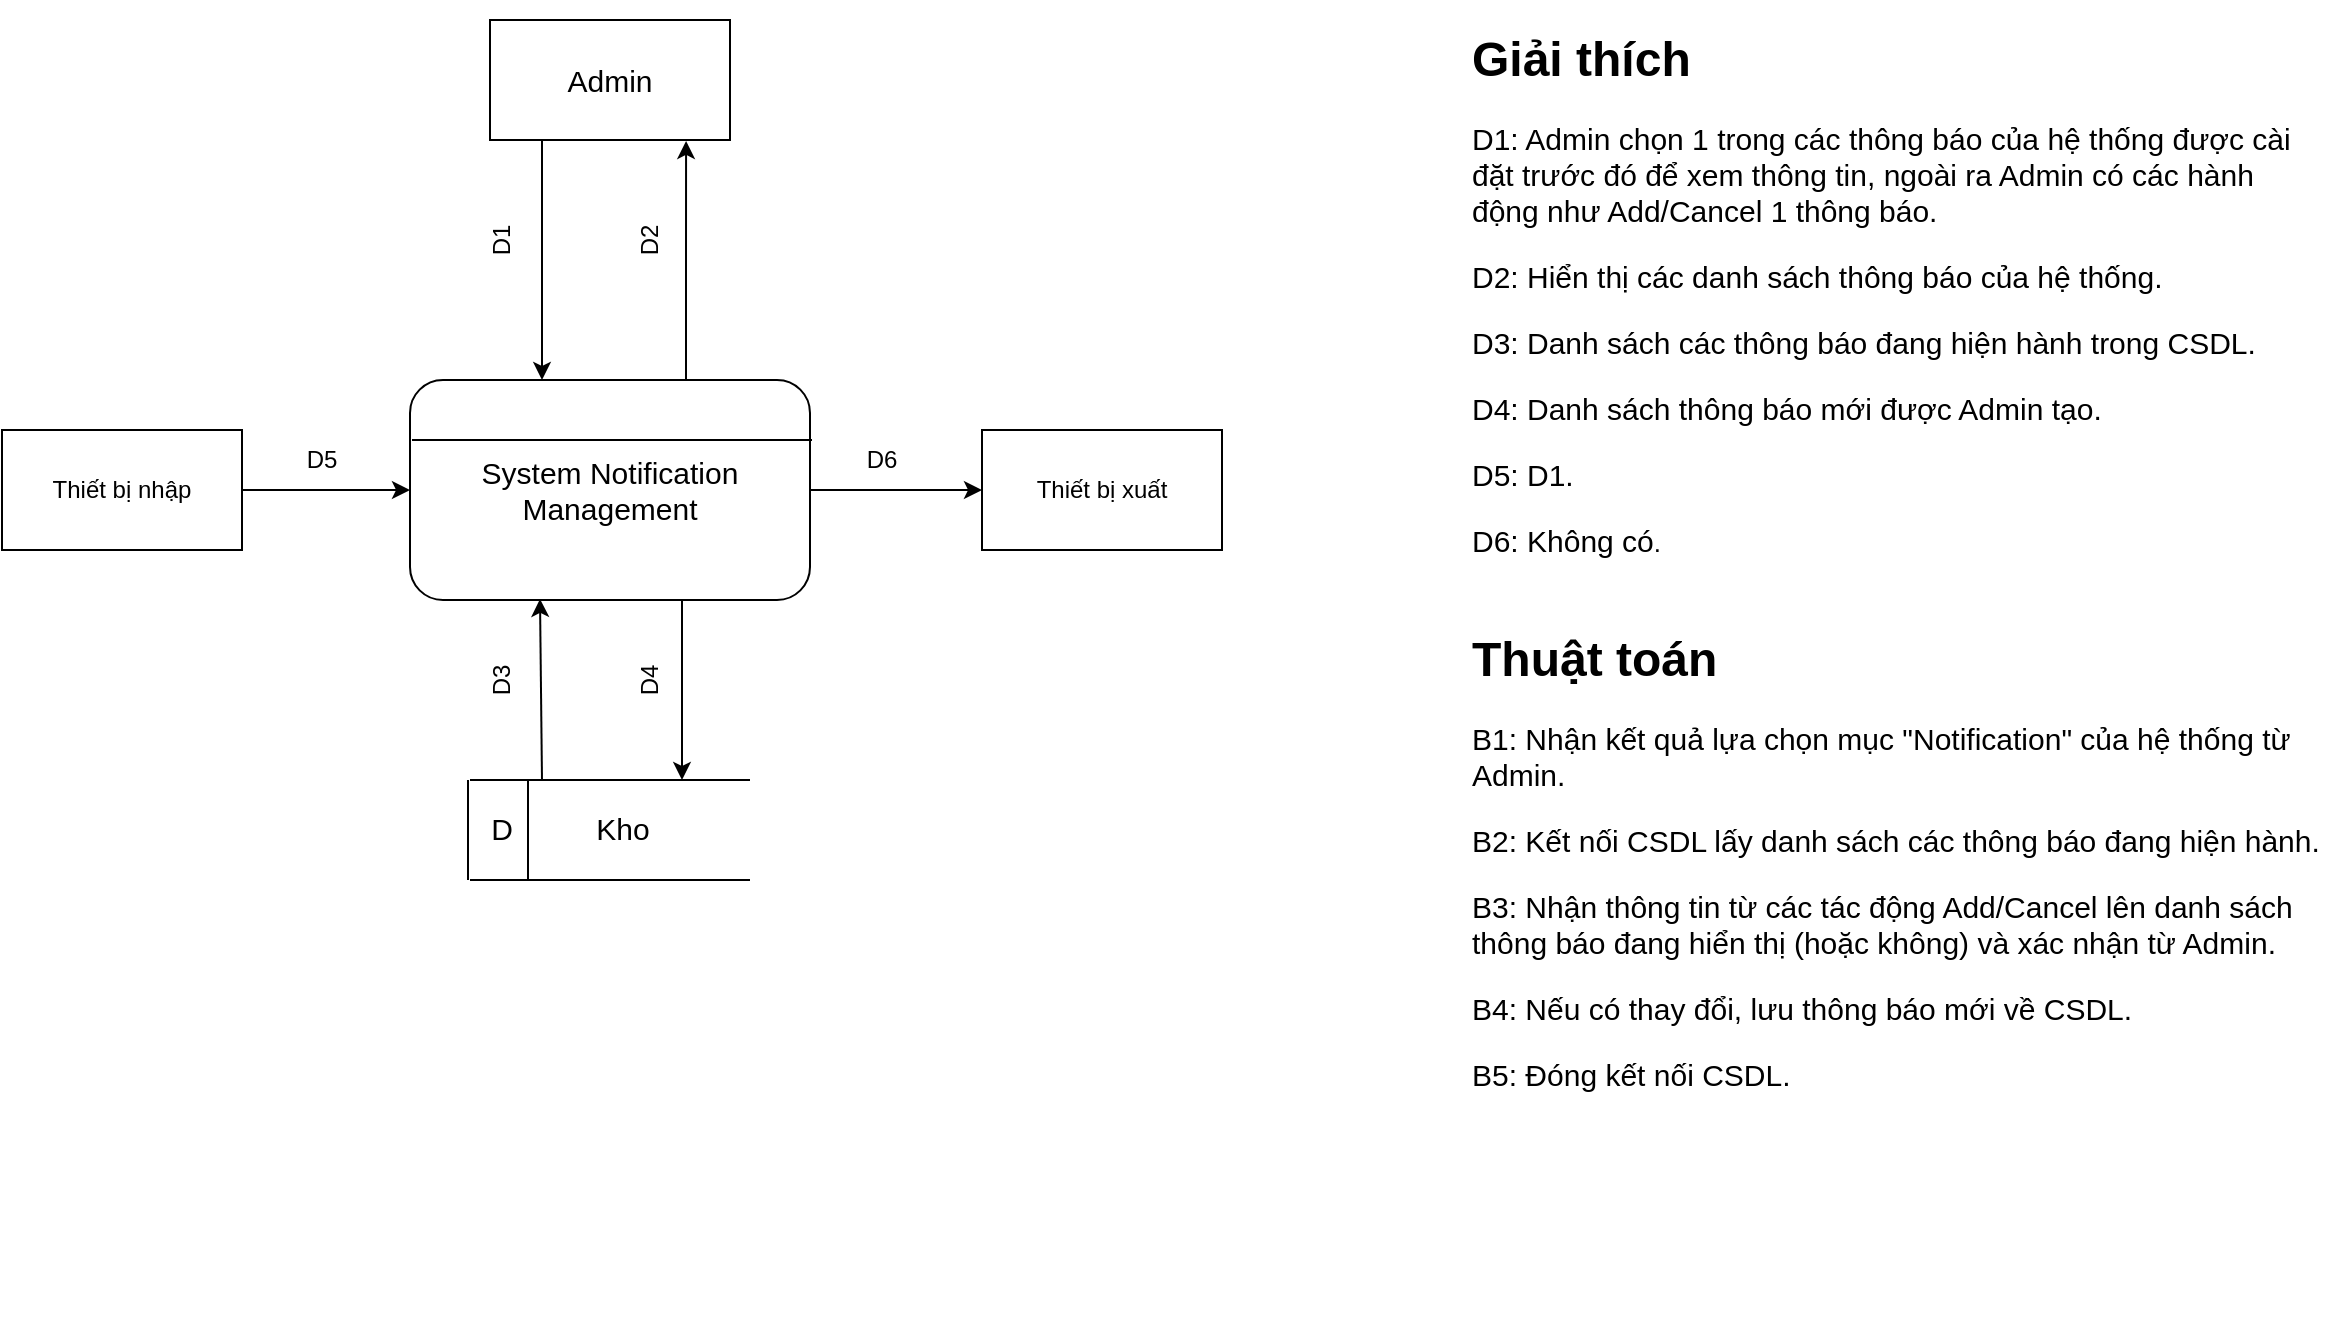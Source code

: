 <mxfile version="13.9.2" type="google"><diagram id="8VznZLHGBarVA1gozqew" name="Page-1"><mxGraphModel dx="1422" dy="697" grid="1" gridSize="10" guides="1" tooltips="1" connect="1" arrows="1" fold="1" page="1" pageScale="1" pageWidth="827" pageHeight="1169" math="0" shadow="0"><root><mxCell id="0"/><mxCell id="1" parent="0"/><mxCell id="ckim9TElo3I_6EaiNL8b-7" style="edgeStyle=orthogonalEdgeStyle;rounded=0;orthogonalLoop=1;jettySize=auto;html=1;entryX=0.33;entryY=0;entryDx=0;entryDy=0;entryPerimeter=0;" edge="1" parent="1" source="ckim9TElo3I_6EaiNL8b-1" target="ckim9TElo3I_6EaiNL8b-3"><mxGeometry relative="1" as="geometry"><Array as="points"><mxPoint x="380" y="140"/><mxPoint x="380" y="140"/></Array></mxGeometry></mxCell><mxCell id="ckim9TElo3I_6EaiNL8b-1" value="&lt;font style=&quot;font-size: 15px&quot;&gt;Admin&lt;/font&gt;" style="rounded=0;whiteSpace=wrap;html=1;" vertex="1" parent="1"><mxGeometry x="354" y="60" width="120" height="60" as="geometry"/></mxCell><mxCell id="ckim9TElo3I_6EaiNL8b-8" style="edgeStyle=orthogonalEdgeStyle;rounded=0;orthogonalLoop=1;jettySize=auto;html=1;" edge="1" parent="1" source="ckim9TElo3I_6EaiNL8b-3"><mxGeometry relative="1" as="geometry"><mxPoint x="600" y="295" as="targetPoint"/></mxGeometry></mxCell><mxCell id="ckim9TElo3I_6EaiNL8b-13" style="edgeStyle=orthogonalEdgeStyle;rounded=0;orthogonalLoop=1;jettySize=auto;html=1;" edge="1" parent="1" source="ckim9TElo3I_6EaiNL8b-3"><mxGeometry relative="1" as="geometry"><mxPoint x="450" y="440" as="targetPoint"/><Array as="points"><mxPoint x="450" y="360"/><mxPoint x="450" y="360"/></Array></mxGeometry></mxCell><mxCell id="ckim9TElo3I_6EaiNL8b-36" value="" style="edgeStyle=orthogonalEdgeStyle;rounded=0;orthogonalLoop=1;jettySize=auto;html=1;entryX=0.817;entryY=1.008;entryDx=0;entryDy=0;entryPerimeter=0;" edge="1" parent="1" source="ckim9TElo3I_6EaiNL8b-3" target="ckim9TElo3I_6EaiNL8b-1"><mxGeometry relative="1" as="geometry"><Array as="points"><mxPoint x="452" y="190"/><mxPoint x="452" y="190"/></Array></mxGeometry></mxCell><mxCell id="ckim9TElo3I_6EaiNL8b-3" value="&lt;font style=&quot;font-size: 15px&quot;&gt;System Notification Management&lt;/font&gt;" style="rounded=1;whiteSpace=wrap;html=1;" vertex="1" parent="1"><mxGeometry x="314" y="240" width="200" height="110" as="geometry"/></mxCell><mxCell id="ckim9TElo3I_6EaiNL8b-4" value="" style="endArrow=none;html=1;entryX=0.98;entryY=0.273;entryDx=0;entryDy=0;entryPerimeter=0;" edge="1" parent="1"><mxGeometry width="50" height="50" relative="1" as="geometry"><mxPoint x="315" y="270" as="sourcePoint"/><mxPoint x="515" y="270.03" as="targetPoint"/></mxGeometry></mxCell><mxCell id="ckim9TElo3I_6EaiNL8b-12" style="edgeStyle=orthogonalEdgeStyle;rounded=0;orthogonalLoop=1;jettySize=auto;html=1;" edge="1" parent="1" source="ckim9TElo3I_6EaiNL8b-9" target="ckim9TElo3I_6EaiNL8b-3"><mxGeometry relative="1" as="geometry"/></mxCell><mxCell id="ckim9TElo3I_6EaiNL8b-9" value="Thiết bị nhập" style="rounded=0;whiteSpace=wrap;html=1;" vertex="1" parent="1"><mxGeometry x="110" y="265" width="120" height="60" as="geometry"/></mxCell><mxCell id="ckim9TElo3I_6EaiNL8b-10" value="Thiết bị xuất" style="rounded=0;whiteSpace=wrap;html=1;" vertex="1" parent="1"><mxGeometry x="600" y="265" width="120" height="60" as="geometry"/></mxCell><mxCell id="ckim9TElo3I_6EaiNL8b-16" value="" style="endArrow=none;html=1;" edge="1" parent="1"><mxGeometry width="50" height="50" relative="1" as="geometry"><mxPoint x="344" y="440" as="sourcePoint"/><mxPoint x="484" y="440" as="targetPoint"/></mxGeometry></mxCell><mxCell id="ckim9TElo3I_6EaiNL8b-17" value="" style="endArrow=none;html=1;" edge="1" parent="1"><mxGeometry width="50" height="50" relative="1" as="geometry"><mxPoint x="344" y="490" as="sourcePoint"/><mxPoint x="484" y="490" as="targetPoint"/></mxGeometry></mxCell><mxCell id="ckim9TElo3I_6EaiNL8b-18" value="" style="endArrow=none;html=1;" edge="1" parent="1"><mxGeometry width="50" height="50" relative="1" as="geometry"><mxPoint x="343" y="490" as="sourcePoint"/><mxPoint x="343" y="440" as="targetPoint"/></mxGeometry></mxCell><mxCell id="ckim9TElo3I_6EaiNL8b-19" value="" style="endArrow=none;html=1;" edge="1" parent="1"><mxGeometry width="50" height="50" relative="1" as="geometry"><mxPoint x="373" y="490" as="sourcePoint"/><mxPoint x="373" y="440" as="targetPoint"/></mxGeometry></mxCell><mxCell id="ckim9TElo3I_6EaiNL8b-22" value="&lt;font style=&quot;font-size: 15px&quot;&gt;D&lt;/font&gt;" style="text;html=1;strokeColor=none;fillColor=none;align=center;verticalAlign=middle;whiteSpace=wrap;rounded=0;" vertex="1" parent="1"><mxGeometry x="340" y="454" width="40" height="20" as="geometry"/></mxCell><mxCell id="ckim9TElo3I_6EaiNL8b-23" value="&lt;font style=&quot;font-size: 15px&quot;&gt;Kho&lt;/font&gt;" style="text;html=1;align=center;verticalAlign=middle;resizable=0;points=[];autosize=1;strokeWidth=3;" vertex="1" parent="1"><mxGeometry x="400" y="454" width="40" height="20" as="geometry"/></mxCell><mxCell id="ckim9TElo3I_6EaiNL8b-25" value="D1" style="text;html=1;strokeColor=none;fillColor=none;align=center;verticalAlign=middle;whiteSpace=wrap;rounded=0;rotation=-90;" vertex="1" parent="1"><mxGeometry x="340" y="160" width="40" height="20" as="geometry"/></mxCell><mxCell id="ckim9TElo3I_6EaiNL8b-26" value="D2" style="text;html=1;strokeColor=none;fillColor=none;align=center;verticalAlign=middle;whiteSpace=wrap;rounded=0;rotation=-90;" vertex="1" parent="1"><mxGeometry x="414" y="160" width="40" height="20" as="geometry"/></mxCell><mxCell id="ckim9TElo3I_6EaiNL8b-27" value="D3" style="text;html=1;strokeColor=none;fillColor=none;align=center;verticalAlign=middle;whiteSpace=wrap;rounded=0;rotation=-90;" vertex="1" parent="1"><mxGeometry x="340" y="380" width="40" height="20" as="geometry"/></mxCell><mxCell id="ckim9TElo3I_6EaiNL8b-28" value="D4" style="text;html=1;strokeColor=none;fillColor=none;align=center;verticalAlign=middle;whiteSpace=wrap;rounded=0;rotation=-90;" vertex="1" parent="1"><mxGeometry x="414" y="380" width="40" height="20" as="geometry"/></mxCell><mxCell id="ckim9TElo3I_6EaiNL8b-30" value="D6" style="text;html=1;strokeColor=none;fillColor=none;align=center;verticalAlign=middle;whiteSpace=wrap;rounded=0;rotation=0;" vertex="1" parent="1"><mxGeometry x="530" y="270" width="40" height="20" as="geometry"/></mxCell><mxCell id="ckim9TElo3I_6EaiNL8b-31" value="D5" style="text;html=1;strokeColor=none;fillColor=none;align=center;verticalAlign=middle;whiteSpace=wrap;rounded=0;rotation=0;" vertex="1" parent="1"><mxGeometry x="250" y="270" width="40" height="20" as="geometry"/></mxCell><mxCell id="ckim9TElo3I_6EaiNL8b-33" style="edgeStyle=orthogonalEdgeStyle;rounded=0;orthogonalLoop=1;jettySize=auto;html=1;exitX=0.5;exitY=1;exitDx=0;exitDy=0;" edge="1" parent="1"><mxGeometry relative="1" as="geometry"><mxPoint x="895" y="80" as="sourcePoint"/><mxPoint x="895" y="80" as="targetPoint"/></mxGeometry></mxCell><mxCell id="ckim9TElo3I_6EaiNL8b-35" value="&lt;h1&gt;Giải thích&lt;/h1&gt;&lt;p style=&quot;font-size: 15px&quot;&gt;&lt;font style=&quot;font-size: 15px&quot;&gt;D1: Admin chọn 1 trong các thông báo của hệ thống được cài đặt trước đó để xem thông tin, ngoài ra Admin có các hành động như Add/Cancel 1 thông báo.&lt;/font&gt;&lt;/p&gt;&lt;p style=&quot;font-size: 15px&quot;&gt;&lt;font style=&quot;font-size: 15px&quot;&gt;D2: Hiển thị các danh sách thông báo của hệ thống.&lt;/font&gt;&lt;/p&gt;&lt;p style=&quot;font-size: 15px&quot;&gt;&lt;font style=&quot;font-size: 15px&quot;&gt;D3: Danh sách các thông báo đang hiện hành trong CSDL.&lt;/font&gt;&lt;/p&gt;&lt;p style=&quot;font-size: 15px&quot;&gt;&lt;font style=&quot;font-size: 15px&quot;&gt;D4: Danh sách thông báo mới được Admin tạo.&lt;/font&gt;&lt;/p&gt;&lt;p style=&quot;font-size: 15px&quot;&gt;&lt;font style=&quot;font-size: 15px&quot;&gt;D5: D1.&lt;/font&gt;&lt;/p&gt;&lt;p style=&quot;font-size: 15px&quot;&gt;&lt;font style=&quot;font-size: 15px&quot;&gt;D6: Không có&lt;/font&gt;&lt;span style=&quot;font-size: 13px&quot;&gt;.&lt;/span&gt;&lt;/p&gt;&lt;p&gt;&lt;br&gt;&lt;/p&gt;" style="text;html=1;strokeColor=none;fillColor=none;spacing=5;spacingTop=-20;whiteSpace=wrap;overflow=hidden;rounded=0;" vertex="1" parent="1"><mxGeometry x="840" y="60" width="430" height="300" as="geometry"/></mxCell><mxCell id="ckim9TElo3I_6EaiNL8b-37" value="" style="endArrow=classic;html=1;entryX=0.325;entryY=0.995;entryDx=0;entryDy=0;entryPerimeter=0;" edge="1" parent="1" target="ckim9TElo3I_6EaiNL8b-3"><mxGeometry width="50" height="50" relative="1" as="geometry"><mxPoint x="380" y="440" as="sourcePoint"/><mxPoint x="710" y="330" as="targetPoint"/></mxGeometry></mxCell><mxCell id="ckim9TElo3I_6EaiNL8b-39" value="&lt;h1&gt;Thuật toán&lt;/h1&gt;&lt;p style=&quot;font-size: 15px&quot;&gt;B1: Nhận kết quả lựa chọn mục &quot;Notification&quot; của hệ thống từ Admin.&lt;/p&gt;&lt;p style=&quot;font-size: 15px&quot;&gt;B2: Kết nối CSDL lấy danh sách các thông báo đang hiện hành.&lt;/p&gt;&lt;p style=&quot;font-size: 15px&quot;&gt;B3: Nhận thông tin từ các tác động Add/Cancel lên danh sách thông báo đang hiển thị (hoặc không) và xác nhận từ Admin.&lt;/p&gt;&lt;p style=&quot;font-size: 15px&quot;&gt;B4: Nếu có thay đổi, lưu thông báo mới về CSDL.&lt;/p&gt;&lt;p style=&quot;font-size: 15px&quot;&gt;B5: Đóng kết nối CSDL.&lt;/p&gt;" style="text;html=1;strokeColor=none;fillColor=none;spacing=5;spacingTop=-20;whiteSpace=wrap;overflow=hidden;rounded=0;" vertex="1" parent="1"><mxGeometry x="840" y="360" width="440" height="360" as="geometry"/></mxCell></root></mxGraphModel></diagram></mxfile>